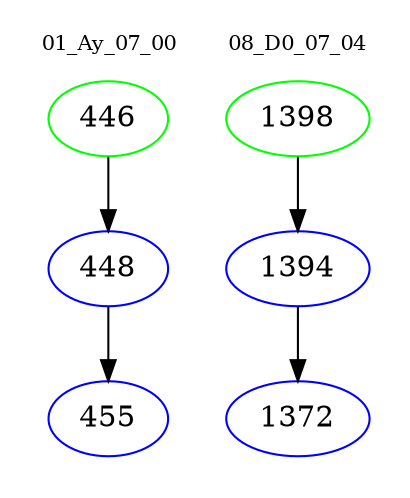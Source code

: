 digraph{
subgraph cluster_0 {
color = white
label = "01_Ay_07_00";
fontsize=10;
T0_446 [label="446", color="green"]
T0_446 -> T0_448 [color="black"]
T0_448 [label="448", color="blue"]
T0_448 -> T0_455 [color="black"]
T0_455 [label="455", color="blue"]
}
subgraph cluster_1 {
color = white
label = "08_D0_07_04";
fontsize=10;
T1_1398 [label="1398", color="green"]
T1_1398 -> T1_1394 [color="black"]
T1_1394 [label="1394", color="blue"]
T1_1394 -> T1_1372 [color="black"]
T1_1372 [label="1372", color="blue"]
}
}
